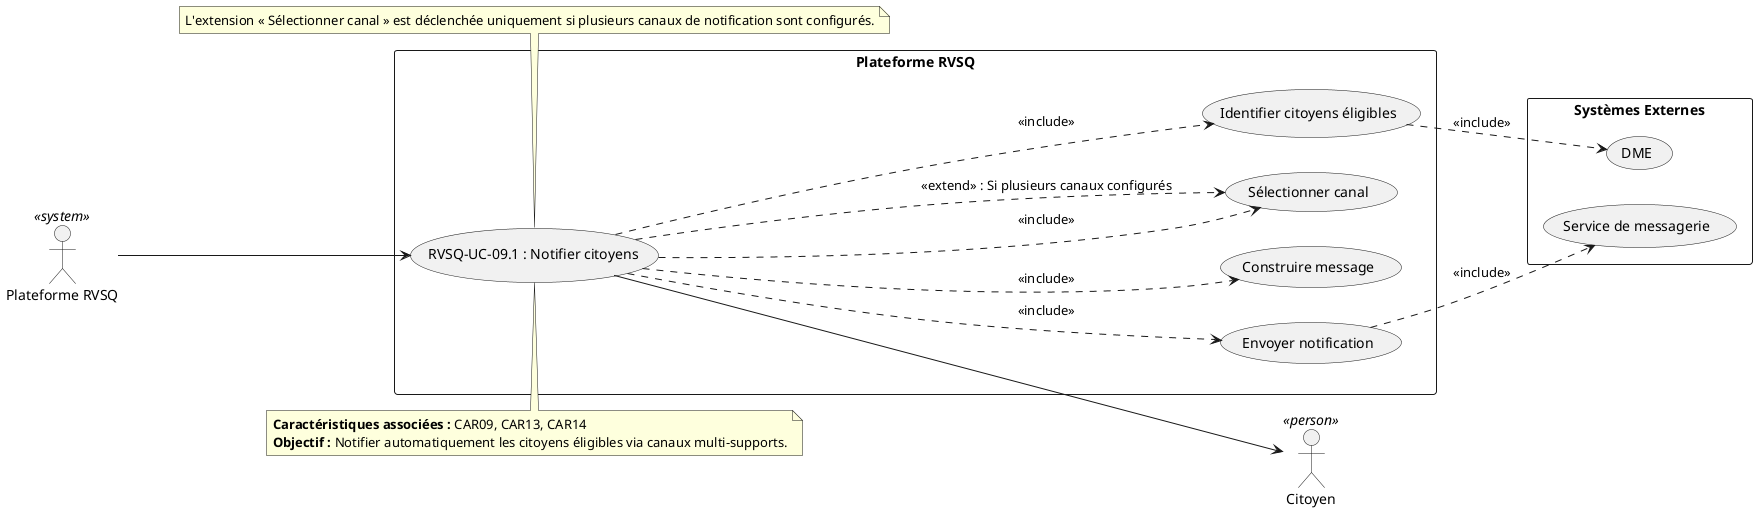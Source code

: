 @startuml RVSQ-UC-09_1_Notifier_Citoyens
left to right direction

' --- Acteur principal
actor "Plateforme RVSQ" as RVSQActor <<system>>

rectangle "Plateforme RVSQ" {
  usecase "RVSQ-UC-09.1 : Notifier citoyens" as UC091
  usecase "Identifier citoyens éligibles" as UC091_A
  usecase "Construire message" as UC091_B
  usecase "Sélectionner canal" as UC091_C
  usecase "Envoyer notification" as UC091_D
}

' --- Systèmes externes
rectangle "Systèmes Externes" {
  usecase "DME" as DME
  usecase "Service de messagerie" as MSG
}

' --- Acteur humain
actor "Citoyen" as Citoyen <<person>>

' --- Relations
RVSQActor --> UC091
UC091 ..> UC091_A : <<include>>
UC091 ..> UC091_B : <<include>>
UC091 ..> UC091_C : <<include>>
UC091 ..> UC091_D : <<include>>

UC091_A ..> DME : <<include>>
UC091_D ..> MSG : <<include>>
UC091 --> Citoyen

' --- Extension optionnelle (choix du canal)
UC091 ..> UC091_C : <<extend>> : Si plusieurs canaux configurés

note top of UC091
  **Caractéristiques associées :** CAR09, CAR13, CAR14
  **Objectif :** Notifier automatiquement les citoyens éligibles via canaux multi-supports.
end note

note bottom of UC091
  L'extension « Sélectionner canal » est déclenchée uniquement si plusieurs canaux de notification sont configurés.
end note
@enduml
